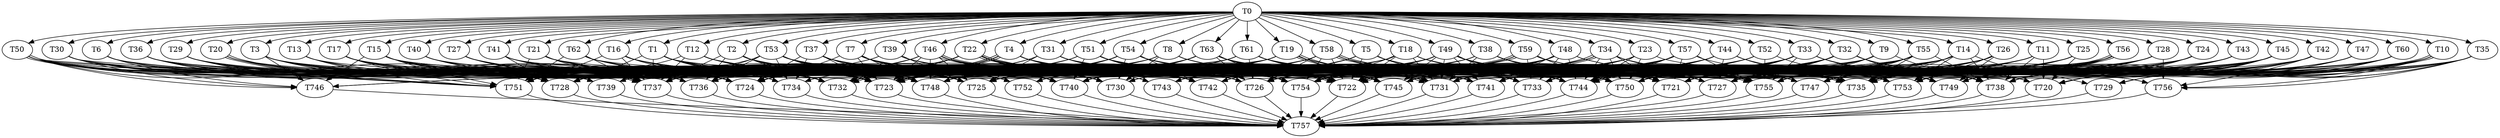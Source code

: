 digraph DAG_Schedule {
  T0 [size="1", overhead="0.0", color="black"]
  T0 -> T1 [size="1", color="black"]
  T0 -> T2 [size="1", color="black"]
  T0 -> T3 [size="1", color="black"]
  T0 -> T4 [size="1", color="black"]
  T0 -> T5 [size="1", color="black"]
  T0 -> T6 [size="1", color="black"]
  T0 -> T7 [size="1", color="black"]
  T0 -> T8 [size="1", color="black"]
  T0 -> T9 [size="1", color="black"]
  T0 -> T10 [size="1", color="black"]
  T0 -> T11 [size="1", color="black"]
  T0 -> T12 [size="1", color="black"]
  T0 -> T13 [size="1", color="black"]
  T0 -> T14 [size="1", color="black"]
  T0 -> T15 [size="1", color="black"]
  T0 -> T16 [size="1", color="black"]
  T0 -> T17 [size="1", color="black"]
  T0 -> T18 [size="1", color="black"]
  T0 -> T19 [size="1", color="black"]
  T0 -> T20 [size="1", color="black"]
  T0 -> T21 [size="1", color="black"]
  T0 -> T22 [size="1", color="black"]
  T0 -> T23 [size="1", color="black"]
  T0 -> T24 [size="1", color="black"]
  T0 -> T25 [size="1", color="black"]
  T0 -> T26 [size="1", color="black"]
  T0 -> T27 [size="1", color="black"]
  T0 -> T28 [size="1", color="black"]
  T0 -> T29 [size="1", color="black"]
  T0 -> T30 [size="1", color="black"]
  T0 -> T31 [size="1", color="black"]
  T0 -> T32 [size="1", color="black"]
  T0 -> T33 [size="1", color="black"]
  T0 -> T34 [size="1", color="black"]
  T0 -> T35 [size="1", color="black"]
  T0 -> T36 [size="1", color="black"]
  T0 -> T37 [size="1", color="black"]
  T0 -> T38 [size="1", color="black"]
  T0 -> T39 [size="1", color="black"]
  T0 -> T40 [size="1", color="black"]
  T0 -> T41 [size="1", color="black"]
  T0 -> T42 [size="1", color="black"]
  T0 -> T43 [size="1", color="black"]
  T0 -> T44 [size="1", color="black"]
  T0 -> T45 [size="1", color="black"]
  T0 -> T46 [size="1", color="black"]
  T0 -> T47 [size="1", color="black"]
  T0 -> T48 [size="1", color="black"]
  T0 -> T49 [size="1", color="black"]
  T0 -> T50 [size="1", color="black"]
  T0 -> T51 [size="1", color="black"]
  T0 -> T52 [size="1", color="black"]
  T0 -> T53 [size="1", color="black"]
  T0 -> T54 [size="1", color="black"]
  T0 -> T55 [size="1", color="black"]
  T0 -> T56 [size="1", color="black"]
  T0 -> T57 [size="1", color="black"]
  T0 -> T58 [size="1", color="black"]
  T0 -> T59 [size="1", color="black"]
  T0 -> T60 [size="1", color="black"]
  T0 -> T61 [size="1", color="black"]
  T0 -> T62 [size="1", color="black"]
  T0 -> T63 [size="1", color="black"]
  T1 [size="1074", overhead="0.14", color="black"]
  T1 -> T732 [size="1074", color="black"]
  T1 -> T755 [size="1074", color="black"]
  T1 -> T728 [size="1074", color="black"]
  T1 -> T723 [size="1074", color="black"]
  T1 -> T741 [size="1074", color="black"]
  T1 -> T733 [size="1074", color="black"]
  T1 -> T734 [size="1074", color="black"]
  T1 -> T737 [size="1074", color="black"]
  T1 -> T740 [size="1074", color="black"]
  T1 -> T748 [size="1074", color="black"]
  T1 -> T735 [size="1074", color="black"]
  T1 -> T726 [size="1074", color="black"]
  T2 [size="251", overhead="0.06", color="black"]
  T2 -> T726 [size="251", color="black"]
  T2 -> T732 [size="251", color="black"]
  T2 -> T733 [size="251", color="black"]
  T2 -> T744 [size="251", color="black"]
  T2 -> T742 [size="251", color="black"]
  T2 -> T736 [size="251", color="black"]
  T2 -> T747 [size="251", color="black"]
  T2 -> T737 [size="251", color="black"]
  T2 -> T731 [size="251", color="black"]
  T2 -> T740 [size="251", color="black"]
  T2 -> T723 [size="251", color="black"]
  T3 [size="1074", overhead="0.13", color="black"]
  T3 -> T737 [size="1074", color="black"]
  T3 -> T739 [size="1074", color="black"]
  T3 -> T732 [size="1074", color="black"]
  T3 -> T720 [size="1074", color="black"]
  T3 -> T725 [size="1074", color="black"]
  T3 -> T723 [size="1074", color="black"]
  T3 -> T742 [size="1074", color="black"]
  T3 -> T748 [size="1074", color="black"]
  T3 -> T754 [size="1074", color="black"]
  T3 -> T746 [size="1074", color="black"]
  T3 -> T733 [size="1074", color="black"]
  T3 -> T740 [size="1074", color="black"]
  T4 [size="8", overhead="0.1", color="black"]
  T4 -> T733 [size="8", color="black"]
  T4 -> T745 [size="8", color="black"]
  T4 -> T753 [size="8", color="black"]
  T4 -> T743 [size="8", color="black"]
  T4 -> T732 [size="8", color="black"]
  T4 -> T723 [size="8", color="black"]
  T4 -> T732 [size="8", color="black"]
  T4 -> T754 [size="8", color="black"]
  T4 -> T737 [size="8", color="black"]
  T4 -> T735 [size="8", color="black"]
  T4 -> T722 [size="8", color="black"]
  T5 [size="213", overhead="0.11", color="black"]
  T5 -> T743 [size="213", color="black"]
  T5 -> T748 [size="213", color="black"]
  T5 -> T725 [size="213", color="black"]
  T5 -> T735 [size="213", color="black"]
  T5 -> T744 [size="213", color="black"]
  T5 -> T741 [size="213", color="black"]
  T5 -> T732 [size="213", color="black"]
  T5 -> T722 [size="213", color="black"]
  T5 -> T750 [size="213", color="black"]
  T5 -> T740 [size="213", color="black"]
  T6 [size="2", overhead="0.11", color="black"]
  T6 -> T744 [size="2", color="black"]
  T6 -> T725 [size="2", color="black"]
  T6 -> T746 [size="2", color="black"]
  T6 -> T724 [size="2", color="black"]
  T6 -> T748 [size="2", color="black"]
  T6 -> T723 [size="2", color="black"]
  T6 -> T751 [size="2", color="black"]
  T7 [size="1074", overhead="0.18", color="black"]
  T7 -> T731 [size="1074", color="black"]
  T7 -> T748 [size="1074", color="black"]
  T7 -> T750 [size="1074", color="black"]
  T7 -> T744 [size="1074", color="black"]
  T7 -> T730 [size="1074", color="black"]
  T7 -> T754 [size="1074", color="black"]
  T7 -> T723 [size="1074", color="black"]
  T7 -> T725 [size="1074", color="black"]
  T7 -> T741 [size="1074", color="black"]
  T7 -> T740 [size="1074", color="black"]
  T7 -> T724 [size="1074", color="black"]
  T8 [size="194", overhead="0.02", color="black"]
  T8 -> T733 [size="194", color="black"]
  T8 -> T731 [size="194", color="black"]
  T8 -> T728 [size="194", color="black"]
  T8 -> T721 [size="194", color="black"]
  T8 -> T744 [size="194", color="black"]
  T8 -> T741 [size="194", color="black"]
  T8 -> T730 [size="194", color="black"]
  T8 -> T750 [size="194", color="black"]
  T8 -> T732 [size="194", color="black"]
  T8 -> T723 [size="194", color="black"]
  T8 -> T724 [size="194", color="black"]
  T9 [size="285", overhead="0.04", color="black"]
  T9 -> T742 [size="285", color="black"]
  T9 -> T750 [size="285", color="black"]
  T9 -> T738 [size="285", color="black"]
  T9 -> T754 [size="285", color="black"]
  T9 -> T731 [size="285", color="black"]
  T9 -> T744 [size="285", color="black"]
  T9 -> T755 [size="285", color="black"]
  T9 -> T724 [size="285", color="black"]
  T10 [size="502", overhead="0.05", color="black"]
  T10 -> T735 [size="502", color="black"]
  T10 -> T748 [size="502", color="black"]
  T10 -> T744 [size="502", color="black"]
  T10 -> T755 [size="502", color="black"]
  T10 -> T738 [size="502", color="black"]
  T10 -> T750 [size="502", color="black"]
  T10 -> T749 [size="502", color="black"]
  T10 -> T731 [size="502", color="black"]
  T10 -> T756 [size="502", color="black"]
  T10 -> T744 [size="502", color="black"]
  T11 [size="2", overhead="0.18", color="black"]
  T11 -> T738 [size="2", color="black"]
  T11 -> T722 [size="2", color="black"]
  T11 -> T731 [size="2", color="black"]
  T11 -> T733 [size="2", color="black"]
  T11 -> T744 [size="2", color="black"]
  T11 -> T726 [size="2", color="black"]
  T11 -> T741 [size="2", color="black"]
  T11 -> T720 [size="2", color="black"]
  T11 -> T748 [size="2", color="black"]
  T12 [size="134", overhead="0.1", color="black"]
  T12 -> T751 [size="134", color="black"]
  T12 -> T725 [size="134", color="black"]
  T12 -> T731 [size="134", color="black"]
  T12 -> T737 [size="134", color="black"]
  T12 -> T730 [size="134", color="black"]
  T12 -> T755 [size="134", color="black"]
  T12 -> T744 [size="134", color="black"]
  T12 -> T733 [size="134", color="black"]
  T12 -> T723 [size="134", color="black"]
  T13 [size="45", overhead="0.17", color="black"]
  T13 -> T724 [size="45", color="black"]
  T13 -> T750 [size="45", color="black"]
  T13 -> T751 [size="45", color="black"]
  T13 -> T754 [size="45", color="black"]
  T14 [size="783", overhead="0.08", color="black"]
  T14 -> T750 [size="783", color="black"]
  T14 -> T722 [size="783", color="black"]
  T14 -> T748 [size="783", color="black"]
  T14 -> T741 [size="783", color="black"]
  T14 -> T735 [size="783", color="black"]
  T14 -> T721 [size="783", color="black"]
  T14 -> T737 [size="783", color="black"]
  T14 -> T733 [size="783", color="black"]
  T14 -> T738 [size="783", color="black"]
  T14 -> T753 [size="783", color="black"]
  T14 -> T729 [size="783", color="black"]
  T14 -> T751 [size="783", color="black"]
  T14 -> T754 [size="783", color="black"]
  T15 [size="1074", overhead="0.12", color="black"]
  T15 -> T748 [size="1074", color="black"]
  T15 -> T733 [size="1074", color="black"]
  T15 -> T750 [size="1074", color="black"]
  T15 -> T731 [size="1074", color="black"]
  T15 -> T724 [size="1074", color="black"]
  T15 -> T725 [size="1074", color="black"]
  T15 -> T754 [size="1074", color="black"]
  T15 -> T737 [size="1074", color="black"]
  T15 -> T751 [size="1074", color="black"]
  T15 -> T741 [size="1074", color="black"]
  T15 -> T744 [size="1074", color="black"]
  T15 -> T746 [size="1074", color="black"]
  T15 -> T728 [size="1074", color="black"]
  T16 [size="37", overhead="0.0", color="black"]
  T16 -> T751 [size="37", color="black"]
  T16 -> T725 [size="37", color="black"]
  T16 -> T745 [size="37", color="black"]
  T16 -> T737 [size="37", color="black"]
  T16 -> T722 [size="37", color="black"]
  T16 -> T730 [size="37", color="black"]
  T16 -> T724 [size="37", color="black"]
  T16 -> T744 [size="37", color="black"]
  T16 -> T731 [size="37", color="black"]
  T16 -> T754 [size="37", color="black"]
  T16 -> T740 [size="37", color="black"]
  T17 [size="34", overhead="0.06", color="black"]
  T17 -> T748 [size="34", color="black"]
  T17 -> T745 [size="34", color="black"]
  T17 -> T722 [size="34", color="black"]
  T17 -> T738 [size="34", color="black"]
  T17 -> T751 [size="34", color="black"]
  T17 -> T724 [size="34", color="black"]
  T17 -> T737 [size="34", color="black"]
  T17 -> T739 [size="34", color="black"]
  T17 -> T731 [size="34", color="black"]
  T17 -> T754 [size="34", color="black"]
  T18 [size="134", overhead="0.18", color="black"]
  T18 -> T752 [size="134", color="black"]
  T18 -> T744 [size="134", color="black"]
  T18 -> T721 [size="134", color="black"]
  T18 -> T724 [size="134", color="black"]
  T18 -> T737 [size="134", color="black"]
  T18 -> T754 [size="134", color="black"]
  T18 -> T753 [size="134", color="black"]
  T18 -> T722 [size="134", color="black"]
  T18 -> T731 [size="134", color="black"]
  T19 [size="783", overhead="0.07", color="black"]
  T19 -> T744 [size="783", color="black"]
  T19 -> T725 [size="783", color="black"]
  T19 -> T731 [size="783", color="black"]
  T19 -> T747 [size="783", color="black"]
  T19 -> T737 [size="783", color="black"]
  T19 -> T745 [size="783", color="black"]
  T19 -> T731 [size="783", color="black"]
  T19 -> T748 [size="783", color="black"]
  T19 -> T727 [size="783", color="black"]
  T19 -> T746 [size="783", color="black"]
  T19 -> T752 [size="783", color="black"]
  T19 -> T750 [size="783", color="black"]
  T20 [size="4", overhead="0.16", color="black"]
  T20 -> T749 [size="4", color="black"]
  T20 -> T737 [size="4", color="black"]
  T20 -> T737 [size="4", color="black"]
  T20 -> T739 [size="4", color="black"]
  T20 -> T732 [size="4", color="black"]
  T20 -> T754 [size="4", color="black"]
  T20 -> T723 [size="4", color="black"]
  T20 -> T730 [size="4", color="black"]
  T21 [size="562", overhead="0.04", color="black"]
  T21 -> T721 [size="562", color="black"]
  T21 -> T744 [size="562", color="black"]
  T21 -> T748 [size="562", color="black"]
  T21 -> T734 [size="562", color="black"]
  T21 -> T754 [size="562", color="black"]
  T21 -> T737 [size="562", color="black"]
  T21 -> T722 [size="562", color="black"]
  T21 -> T745 [size="562", color="black"]
  T21 -> T725 [size="562", color="black"]
  T21 -> T732 [size="562", color="black"]
  T21 -> T752 [size="562", color="black"]
  T21 -> T751 [size="562", color="black"]
  T22 [size="443", overhead="0.15", color="black"]
  T22 -> T730 [size="443", color="black"]
  T22 -> T751 [size="443", color="black"]
  T22 -> T749 [size="443", color="black"]
  T22 -> T754 [size="443", color="black"]
  T22 -> T732 [size="443", color="black"]
  T22 -> T722 [size="443", color="black"]
  T22 -> T745 [size="443", color="black"]
  T22 -> T736 [size="443", color="black"]
  T22 -> T722 [size="443", color="black"]
  T22 -> T740 [size="443", color="black"]
  T22 -> T755 [size="443", color="black"]
  T23 [size="16", overhead="0.14", color="black"]
  T23 -> T726 [size="16", color="black"]
  T23 -> T725 [size="16", color="black"]
  T23 -> T744 [size="16", color="black"]
  T23 -> T731 [size="16", color="black"]
  T23 -> T745 [size="16", color="black"]
  T23 -> T756 [size="16", color="black"]
  T23 -> T754 [size="16", color="black"]
  T23 -> T750 [size="16", color="black"]
  T23 -> T740 [size="16", color="black"]
  T24 [size="1", overhead="0.17", color="black"]
  T24 -> T753 [size="1", color="black"]
  T24 -> T754 [size="1", color="black"]
  T24 -> T733 [size="1", color="black"]
  T24 -> T740 [size="1", color="black"]
  T24 -> T755 [size="1", color="black"]
  T24 -> T750 [size="1", color="black"]
  T24 -> T720 [size="1", color="black"]
  T24 -> T731 [size="1", color="black"]
  T24 -> T744 [size="1", color="black"]
  T24 -> T730 [size="1", color="black"]
  T25 [size="475", overhead="0.1", color="black"]
  T25 -> T755 [size="475", color="black"]
  T25 -> T721 [size="475", color="black"]
  T25 -> T722 [size="475", color="black"]
  T25 -> T742 [size="475", color="black"]
  T25 -> T740 [size="475", color="black"]
  T25 -> T720 [size="475", color="black"]
  T25 -> T750 [size="475", color="black"]
  T25 -> T754 [size="475", color="black"]
  T25 -> T735 [size="475", color="black"]
  T25 -> T745 [size="475", color="black"]
  T26 [size="11", overhead="0.09", color="black"]
  T26 -> T727 [size="11", color="black"]
  T26 -> T755 [size="11", color="black"]
  T26 -> T753 [size="11", color="black"]
  T26 -> T748 [size="11", color="black"]
  T26 -> T725 [size="11", color="black"]
  T26 -> T722 [size="11", color="black"]
  T26 -> T749 [size="11", color="black"]
  T26 -> T740 [size="11", color="black"]
  T26 -> T750 [size="11", color="black"]
  T27 [size="4", overhead="0.08", color="black"]
  T27 -> T737 [size="4", color="black"]
  T27 -> T736 [size="4", color="black"]
  T27 -> T731 [size="4", color="black"]
  T27 -> T724 [size="4", color="black"]
  T27 -> T726 [size="4", color="black"]
  T27 -> T748 [size="4", color="black"]
  T27 -> T754 [size="4", color="black"]
  T27 -> T722 [size="4", color="black"]
  T28 [size="2", overhead="0.01", color="black"]
  T28 -> T756 [size="2", color="black"]
  T28 -> T751 [size="2", color="black"]
  T28 -> T731 [size="2", color="black"]
  T28 -> T749 [size="2", color="black"]
  T28 -> T733 [size="2", color="black"]
  T28 -> T754 [size="2", color="black"]
  T28 -> T747 [size="2", color="black"]
  T28 -> T741 [size="2", color="black"]
  T28 -> T722 [size="2", color="black"]
  T29 [size="33", overhead="0.06", color="black"]
  T29 -> T753 [size="33", color="black"]
  T29 -> T740 [size="33", color="black"]
  T29 -> T723 [size="33", color="black"]
  T29 -> T728 [size="33", color="black"]
  T29 -> T736 [size="33", color="black"]
  T29 -> T725 [size="33", color="black"]
  T29 -> T724 [size="33", color="black"]
  T29 -> T726 [size="33", color="black"]
  T29 -> T751 [size="33", color="black"]
  T30 [size="1074", overhead="0.02", color="black"]
  T30 -> T742 [size="1074", color="black"]
  T30 -> T736 [size="1074", color="black"]
  T30 -> T740 [size="1074", color="black"]
  T30 -> T724 [size="1074", color="black"]
  T30 -> T751 [size="1074", color="black"]
  T30 -> T746 [size="1074", color="black"]
  T30 -> T723 [size="1074", color="black"]
  T30 -> T732 [size="1074", color="black"]
  T30 -> T733 [size="1074", color="black"]
  T31 [size="550", overhead="0.02", color="black"]
  T31 -> T742 [size="550", color="black"]
  T31 -> T745 [size="550", color="black"]
  T31 -> T750 [size="550", color="black"]
  T31 -> T733 [size="550", color="black"]
  T31 -> T725 [size="550", color="black"]
  T31 -> T723 [size="550", color="black"]
  T31 -> T732 [size="550", color="black"]
  T32 [size="652", overhead="0.08", color="black"]
  T32 -> T720 [size="652", color="black"]
  T32 -> T721 [size="652", color="black"]
  T32 -> T726 [size="652", color="black"]
  T32 -> T727 [size="652", color="black"]
  T32 -> T754 [size="652", color="black"]
  T32 -> T725 [size="652", color="black"]
  T32 -> T738 [size="652", color="black"]
  T32 -> T750 [size="652", color="black"]
  T32 -> T730 [size="652", color="black"]
  T32 -> T732 [size="652", color="black"]
  T32 -> T749 [size="652", color="black"]
  T32 -> T722 [size="652", color="black"]
  T32 -> T723 [size="652", color="black"]
  T33 [size="550", overhead="0.08", color="black"]
  T33 -> T724 [size="550", color="black"]
  T33 -> T749 [size="550", color="black"]
  T33 -> T745 [size="550", color="black"]
  T33 -> T755 [size="550", color="black"]
  T33 -> T721 [size="550", color="black"]
  T33 -> T726 [size="550", color="black"]
  T33 -> T730 [size="550", color="black"]
  T33 -> T720 [size="550", color="black"]
  T33 -> T752 [size="550", color="black"]
  T33 -> T738 [size="550", color="black"]
  T33 -> T750 [size="550", color="black"]
  T33 -> T722 [size="550", color="black"]
  T33 -> T725 [size="550", color="black"]
  T33 -> T723 [size="550", color="black"]
  T34 [size="2", overhead="0.01", color="black"]
  T34 -> T755 [size="2", color="black"]
  T34 -> T744 [size="2", color="black"]
  T34 -> T722 [size="2", color="black"]
  T34 -> T748 [size="2", color="black"]
  T34 -> T738 [size="2", color="black"]
  T34 -> T726 [size="2", color="black"]
  T34 -> T721 [size="2", color="black"]
  T34 -> T743 [size="2", color="black"]
  T34 -> T722 [size="2", color="black"]
  T34 -> T730 [size="2", color="black"]
  T34 -> T750 [size="2", color="black"]
  T34 -> T740 [size="2", color="black"]
  T35 [size="69", overhead="0.13", color="black"]
  T35 -> T756 [size="69", color="black"]
  T35 -> T747 [size="69", color="black"]
  T35 -> T724 [size="69", color="black"]
  T35 -> T740 [size="69", color="black"]
  T35 -> T735 [size="69", color="black"]
  T35 -> T720 [size="69", color="black"]
  T35 -> T749 [size="69", color="black"]
  T35 -> T744 [size="69", color="black"]
  T36 [size="210", overhead="0.15", color="black"]
  T36 -> T736 [size="210", color="black"]
  T36 -> T740 [size="210", color="black"]
  T36 -> T732 [size="210", color="black"]
  T36 -> T722 [size="210", color="black"]
  T36 -> T751 [size="210", color="black"]
  T36 -> T724 [size="210", color="black"]
  T36 -> T730 [size="210", color="black"]
  T36 -> T728 [size="210", color="black"]
  T36 -> T737 [size="210", color="black"]
  T36 -> T750 [size="210", color="black"]
  T37 [size="783", overhead="0.09", color="black"]
  T37 -> T723 [size="783", color="black"]
  T37 -> T744 [size="783", color="black"]
  T37 -> T748 [size="783", color="black"]
  T37 -> T724 [size="783", color="black"]
  T37 -> T745 [size="783", color="black"]
  T37 -> T727 [size="783", color="black"]
  T37 -> T755 [size="783", color="black"]
  T37 -> T734 [size="783", color="black"]
  T37 -> T752 [size="783", color="black"]
  T38 [size="9", overhead="0.09", color="black"]
  T38 -> T747 [size="9", color="black"]
  T38 -> T731 [size="9", color="black"]
  T38 -> T724 [size="9", color="black"]
  T38 -> T749 [size="9", color="black"]
  T38 -> T730 [size="9", color="black"]
  T38 -> T732 [size="9", color="black"]
  T38 -> T750 [size="9", color="black"]
  T38 -> T748 [size="9", color="black"]
  T38 -> T755 [size="9", color="black"]
  T39 [size="550", overhead="0.08", color="black"]
  T39 -> T751 [size="550", color="black"]
  T39 -> T725 [size="550", color="black"]
  T39 -> T735 [size="550", color="black"]
  T39 -> T754 [size="550", color="black"]
  T39 -> T728 [size="550", color="black"]
  T39 -> T747 [size="550", color="black"]
  T39 -> T722 [size="550", color="black"]
  T40 [size="35", overhead="0.09", color="black"]
  T40 -> T737 [size="35", color="black"]
  T40 -> T748 [size="35", color="black"]
  T40 -> T723 [size="35", color="black"]
  T40 -> T735 [size="35", color="black"]
  T40 -> T725 [size="35", color="black"]
  T40 -> T730 [size="35", color="black"]
  T41 [size="29", overhead="0.18", color="black"]
  T41 -> T725 [size="29", color="black"]
  T41 -> T740 [size="29", color="black"]
  T41 -> T724 [size="29", color="black"]
  T41 -> T728 [size="29", color="black"]
  T41 -> T750 [size="29", color="black"]
  T41 -> T748 [size="29", color="black"]
  T41 -> T731 [size="29", color="black"]
  T42 [size="106", overhead="0.04", color="black"]
  T42 -> T735 [size="106", color="black"]
  T42 -> T756 [size="106", color="black"]
  T42 -> T731 [size="106", color="black"]
  T42 -> T742 [size="106", color="black"]
  T42 -> T725 [size="106", color="black"]
  T42 -> T753 [size="106", color="black"]
  T42 -> T727 [size="106", color="black"]
  T42 -> T754 [size="106", color="black"]
  T42 -> T738 [size="106", color="black"]
  T42 -> T744 [size="106", color="black"]
  T43 [size="7", overhead="0.13", color="black"]
  T43 -> T731 [size="7", color="black"]
  T43 -> T747 [size="7", color="black"]
  T43 -> T744 [size="7", color="black"]
  T43 -> T723 [size="7", color="black"]
  T43 -> T745 [size="7", color="black"]
  T43 -> T735 [size="7", color="black"]
  T43 -> T749 [size="7", color="black"]
  T43 -> T733 [size="7", color="black"]
  T44 [size="7", overhead="0.2", color="black"]
  T44 -> T735 [size="7", color="black"]
  T44 -> T741 [size="7", color="black"]
  T44 -> T733 [size="7", color="black"]
  T44 -> T732 [size="7", color="black"]
  T44 -> T742 [size="7", color="black"]
  T44 -> T739 [size="7", color="black"]
  T44 -> T731 [size="7", color="black"]
  T44 -> T749 [size="7", color="black"]
  T44 -> T727 [size="7", color="black"]
  T45 [size="1074", overhead="0.12", color="black"]
  T45 -> T748 [size="1074", color="black"]
  T45 -> T740 [size="1074", color="black"]
  T45 -> T727 [size="1074", color="black"]
  T45 -> T720 [size="1074", color="black"]
  T45 -> T755 [size="1074", color="black"]
  T45 -> T749 [size="1074", color="black"]
  T45 -> T723 [size="1074", color="black"]
  T45 -> T726 [size="1074", color="black"]
  T45 -> T733 [size="1074", color="black"]
  T45 -> T738 [size="1074", color="black"]
  T45 -> T741 [size="1074", color="black"]
  T45 -> T729 [size="1074", color="black"]
  T45 -> T737 [size="1074", color="black"]
  T45 -> T735 [size="1074", color="black"]
  T45 -> T750 [size="1074", color="black"]
  T45 -> T721 [size="1074", color="black"]
  T46 [size="38", overhead="0.13", color="black"]
  T46 -> T737 [size="38", color="black"]
  T46 -> T724 [size="38", color="black"]
  T46 -> T739 [size="38", color="black"]
  T46 -> T743 [size="38", color="black"]
  T46 -> T725 [size="38", color="black"]
  T46 -> T723 [size="38", color="black"]
  T46 -> T749 [size="38", color="black"]
  T46 -> T735 [size="38", color="black"]
  T46 -> T748 [size="38", color="black"]
  T46 -> T750 [size="38", color="black"]
  T46 -> T722 [size="38", color="black"]
  T46 -> T755 [size="38", color="black"]
  T46 -> T731 [size="38", color="black"]
  T46 -> T740 [size="38", color="black"]
  T46 -> T735 [size="38", color="black"]
  T46 -> T728 [size="38", color="black"]
  T47 [size="12", overhead="0.09", color="black"]
  T47 -> T744 [size="12", color="black"]
  T47 -> T731 [size="12", color="black"]
  T47 -> T749 [size="12", color="black"]
  T47 -> T721 [size="12", color="black"]
  T47 -> T750 [size="12", color="black"]
  T47 -> T738 [size="12", color="black"]
  T48 [size="273", overhead="0.06", color="black"]
  T48 -> T722 [size="273", color="black"]
  T48 -> T740 [size="273", color="black"]
  T48 -> T744 [size="273", color="black"]
  T48 -> T737 [size="273", color="black"]
  T48 -> T738 [size="273", color="black"]
  T48 -> T741 [size="273", color="black"]
  T48 -> T733 [size="273", color="black"]
  T48 -> T725 [size="273", color="black"]
  T48 -> T726 [size="273", color="black"]
  T48 -> T745 [size="273", color="black"]
  T48 -> T749 [size="273", color="black"]
  T48 -> T731 [size="273", color="black"]
  T49 [size="210", overhead="0.03", color="black"]
  T49 -> T745 [size="210", color="black"]
  T49 -> T723 [size="210", color="black"]
  T49 -> T740 [size="210", color="black"]
  T49 -> T741 [size="210", color="black"]
  T49 -> T728 [size="210", color="black"]
  T49 -> T731 [size="210", color="black"]
  T49 -> T755 [size="210", color="black"]
  T49 -> T725 [size="210", color="black"]
  T49 -> T747 [size="210", color="black"]
  T49 -> T744 [size="210", color="black"]
  T49 -> T742 [size="210", color="black"]
  T49 -> T726 [size="210", color="black"]
  T49 -> T749 [size="210", color="black"]
  T49 -> T733 [size="210", color="black"]
  T49 -> T750 [size="210", color="black"]
  T49 -> T737 [size="210", color="black"]
  T50 [size="1", overhead="0.18", color="black"]
  T50 -> T726 [size="1", color="black"]
  T50 -> T739 [size="1", color="black"]
  T50 -> T740 [size="1", color="black"]
  T50 -> T724 [size="1", color="black"]
  T50 -> T756 [size="1", color="black"]
  T50 -> T736 [size="1", color="black"]
  T50 -> T723 [size="1", color="black"]
  T50 -> T737 [size="1", color="black"]
  T50 -> T746 [size="1", color="black"]
  T50 -> T748 [size="1", color="black"]
  T50 -> T742 [size="1", color="black"]
  T50 -> T728 [size="1", color="black"]
  T50 -> T751 [size="1", color="black"]
  T50 -> T737 [size="1", color="black"]
  T51 [size="8", overhead="0.14", color="black"]
  T51 -> T740 [size="8", color="black"]
  T51 -> T722 [size="8", color="black"]
  T51 -> T749 [size="8", color="black"]
  T51 -> T742 [size="8", color="black"]
  T51 -> T726 [size="8", color="black"]
  T51 -> T744 [size="8", color="black"]
  T51 -> T723 [size="8", color="black"]
  T51 -> T737 [size="8", color="black"]
  T52 [size="62", overhead="0.07", color="black"]
  T52 -> T740 [size="62", color="black"]
  T52 -> T722 [size="62", color="black"]
  T52 -> T755 [size="62", color="black"]
  T52 -> T723 [size="62", color="black"]
  T52 -> T753 [size="62", color="black"]
  T52 -> T733 [size="62", color="black"]
  T53 [size="1074", overhead="0.13", color="black"]
  T53 -> T745 [size="1074", color="black"]
  T53 -> T725 [size="1074", color="black"]
  T53 -> T754 [size="1074", color="black"]
  T53 -> T736 [size="1074", color="black"]
  T53 -> T748 [size="1074", color="black"]
  T53 -> T747 [size="1074", color="black"]
  T53 -> T728 [size="1074", color="black"]
  T53 -> T734 [size="1074", color="black"]
  T53 -> T742 [size="1074", color="black"]
  T53 -> T750 [size="1074", color="black"]
  T53 -> T721 [size="1074", color="black"]
  T53 -> T733 [size="1074", color="black"]
  T53 -> T727 [size="1074", color="black"]
  T53 -> T722 [size="1074", color="black"]
  T53 -> T737 [size="1074", color="black"]
  T53 -> T723 [size="1074", color="black"]
  T54 [size="550", overhead="0.05", color="black"]
  T54 -> T741 [size="550", color="black"]
  T54 -> T722 [size="550", color="black"]
  T54 -> T735 [size="550", color="black"]
  T54 -> T731 [size="550", color="black"]
  T54 -> T750 [size="550", color="black"]
  T54 -> T744 [size="550", color="black"]
  T54 -> T734 [size="550", color="black"]
  T54 -> T736 [size="550", color="black"]
  T54 -> T721 [size="550", color="black"]
  T54 -> T748 [size="550", color="black"]
  T54 -> T724 [size="550", color="black"]
  T54 -> T725 [size="550", color="black"]
  T54 -> T723 [size="550", color="black"]
  T54 -> T730 [size="550", color="black"]
  T54 -> T742 [size="550", color="black"]
  T54 -> T745 [size="550", color="black"]
  T55 [size="1", overhead="0.14", color="black"]
  T55 -> T721 [size="1", color="black"]
  T55 -> T722 [size="1", color="black"]
  T55 -> T747 [size="1", color="black"]
  T55 -> T754 [size="1", color="black"]
  T55 -> T735 [size="1", color="black"]
  T55 -> T740 [size="1", color="black"]
  T55 -> T724 [size="1", color="black"]
  T55 -> T755 [size="1", color="black"]
  T55 -> T736 [size="1", color="black"]
  T55 -> T745 [size="1", color="black"]
  T55 -> T733 [size="1", color="black"]
  T55 -> T744 [size="1", color="black"]
  T55 -> T738 [size="1", color="black"]
  T55 -> T750 [size="1", color="black"]
  T56 [size="59", overhead="0.18", color="black"]
  T56 -> T742 [size="59", color="black"]
  T56 -> T739 [size="59", color="black"]
  T56 -> T753 [size="59", color="black"]
  T56 -> T755 [size="59", color="black"]
  T56 -> T733 [size="59", color="black"]
  T56 -> T725 [size="59", color="black"]
  T56 -> T750 [size="59", color="black"]
  T56 -> T754 [size="59", color="black"]
  T56 -> T738 [size="59", color="black"]
  T56 -> T735 [size="59", color="black"]
  T56 -> T736 [size="59", color="black"]
  T56 -> T745 [size="59", color="black"]
  T56 -> T722 [size="59", color="black"]
  T56 -> T735 [size="59", color="black"]
  T56 -> T747 [size="59", color="black"]
  T56 -> T749 [size="59", color="black"]
  T57 [size="1074", overhead="0.06", color="black"]
  T57 -> T738 [size="1074", color="black"]
  T57 -> T736 [size="1074", color="black"]
  T57 -> T755 [size="1074", color="black"]
  T57 -> T754 [size="1074", color="black"]
  T57 -> T748 [size="1074", color="black"]
  T57 -> T741 [size="1074", color="black"]
  T57 -> T733 [size="1074", color="black"]
  T57 -> T725 [size="1074", color="black"]
  T57 -> T745 [size="1074", color="black"]
  T57 -> T721 [size="1074", color="black"]
  T57 -> T744 [size="1074", color="black"]
  T58 [size="783", overhead="0.12", color="black"]
  T58 -> T726 [size="783", color="black"]
  T58 -> T755 [size="783", color="black"]
  T58 -> T723 [size="783", color="black"]
  T58 -> T741 [size="783", color="black"]
  T58 -> T751 [size="783", color="black"]
  T58 -> T754 [size="783", color="black"]
  T58 -> T755 [size="783", color="black"]
  T58 -> T725 [size="783", color="black"]
  T58 -> T748 [size="783", color="black"]
  T58 -> T738 [size="783", color="black"]
  T58 -> T722 [size="783", color="black"]
  T59 [size="1074", overhead="0.19", color="black"]
  T59 -> T750 [size="1074", color="black"]
  T59 -> T733 [size="1074", color="black"]
  T59 -> T753 [size="1074", color="black"]
  T59 -> T749 [size="1074", color="black"]
  T59 -> T738 [size="1074", color="black"]
  T59 -> T723 [size="1074", color="black"]
  T59 -> T732 [size="1074", color="black"]
  T59 -> T752 [size="1074", color="black"]
  T59 -> T742 [size="1074", color="black"]
  T59 -> T730 [size="1074", color="black"]
  T59 -> T754 [size="1074", color="black"]
  T59 -> T723 [size="1074", color="black"]
  T60 [size="29", overhead="0.17", color="black"]
  T60 -> T749 [size="29", color="black"]
  T60 -> T735 [size="29", color="black"]
  T60 -> T738 [size="29", color="black"]
  T60 -> T730 [size="29", color="black"]
  T60 -> T727 [size="29", color="black"]
  T60 -> T753 [size="29", color="black"]
  T60 -> T723 [size="29", color="black"]
  T60 -> T724 [size="29", color="black"]
  T60 -> T750 [size="29", color="black"]
  T60 -> T729 [size="29", color="black"]
  T61 [size="900", overhead="0.18", color="black"]
  T61 -> T750 [size="900", color="black"]
  T61 -> T735 [size="900", color="black"]
  T61 -> T727 [size="900", color="black"]
  T61 -> T748 [size="900", color="black"]
  T61 -> T732 [size="900", color="black"]
  T61 -> T725 [size="900", color="black"]
  T61 -> T746 [size="900", color="black"]
  T61 -> T726 [size="900", color="black"]
  T61 -> T741 [size="900", color="black"]
  T61 -> T745 [size="900", color="black"]
  T62 [size="550", overhead="0.13", color="black"]
  T62 -> T752 [size="550", color="black"]
  T62 -> T723 [size="550", color="black"]
  T62 -> T748 [size="550", color="black"]
  T62 -> T727 [size="550", color="black"]
  T62 -> T737 [size="550", color="black"]
  T62 -> T751 [size="550", color="black"]
  T62 -> T721 [size="550", color="black"]
  T62 -> T722 [size="550", color="black"]
  T63 [size="69", overhead="0.12", color="black"]
  T63 -> T754 [size="69", color="black"]
  T63 -> T741 [size="69", color="black"]
  T63 -> T748 [size="69", color="black"]
  T63 -> T726 [size="69", color="black"]
  T63 -> T752 [size="69", color="black"]
  T63 -> T725 [size="69", color="black"]
  T63 -> T722 [size="69", color="black"]
  T63 -> T735 [size="69", color="black"]
  T63 -> T740 [size="69", color="black"]
  T63 -> T727 [size="69", color="black"]
  T63 -> T731 [size="69", color="black"]
  T63 -> T734 [size="69", color="black"]
  T720 [size="134", overhead="0.08", color="black"]
  T720 -> T757 [size="134", color="black"]
  T721 [size="299", overhead="0.04", color="black"]
  T721 -> T757 [size="299", color="black"]
  T722 [size="783", overhead="0.2", color="black"]
  T722 -> T757 [size="783", color="black"]
  T723 [size="105", overhead="0.07", color="black"]
  T723 -> T757 [size="105", color="black"]
  T724 [size="16", overhead="0.12", color="black"]
  T724 -> T757 [size="16", color="black"]
  T725 [size="9", overhead="0.16", color="black"]
  T725 -> T757 [size="9", color="black"]
  T726 [size="470", overhead="0.03", color="black"]
  T726 -> T757 [size="470", color="black"]
  T727 [size="69", overhead="0.14", color="black"]
  T727 -> T757 [size="69", color="black"]
  T728 [size="578", overhead="0.06", color="black"]
  T728 -> T757 [size="578", color="black"]
  T729 [size="134", overhead="0.03", color="black"]
  T729 -> T757 [size="134", color="black"]
  T730 [size="4", overhead="0.18", color="black"]
  T730 -> T757 [size="4", color="black"]
  T731 [size="19", overhead="0.12", color="black"]
  T731 -> T757 [size="19", color="black"]
  T732 [size="8", overhead="0.12", color="black"]
  T732 -> T757 [size="8", color="black"]
  T733 [size="9", overhead="0.03", color="black"]
  T733 -> T757 [size="9", color="black"]
  T734 [size="1316", overhead="0.04", color="black"]
  T734 -> T757 [size="1316", color="black"]
  T735 [size="1", overhead="0.18", color="black"]
  T735 -> T757 [size="1", color="black"]
  T736 [size="163", overhead="0.04", color="black"]
  T736 -> T757 [size="163", color="black"]
  T737 [size="25", overhead="0.11", color="black"]
  T737 -> T757 [size="25", color="black"]
  T738 [size="218", overhead="0.14", color="black"]
  T738 -> T757 [size="218", color="black"]
  T739 [size="15", overhead="0.04", color="black"]
  T739 -> T757 [size="15", color="black"]
  T740 [size="134", overhead="0.01", color="black"]
  T740 -> T757 [size="134", color="black"]
  T741 [size="163", overhead="0.19", color="black"]
  T741 -> T757 [size="163", color="black"]
  T742 [size="271", overhead="0.02", color="black"]
  T742 -> T757 [size="271", color="black"]
  T743 [size="184", overhead="0.01", color="black"]
  T743 -> T757 [size="184", color="black"]
  T744 [size="207", overhead="0.02", color="black"]
  T744 -> T757 [size="207", color="black"]
  T745 [size="5", overhead="0.02", color="black"]
  T745 -> T757 [size="5", color="black"]
  T746 [size="783", overhead="0.03", color="black"]
  T746 -> T757 [size="783", color="black"]
  T747 [size="695", overhead="0.14", color="black"]
  T747 -> T757 [size="695", color="black"]
  T748 [size="94", overhead="0.14", color="black"]
  T748 -> T757 [size="94", color="black"]
  T749 [size="376", overhead="0.11", color="black"]
  T749 -> T757 [size="376", color="black"]
  T750 [size="196", overhead="0.12", color="black"]
  T750 -> T757 [size="196", color="black"]
  T751 [size="30", overhead="0.05", color="black"]
  T751 -> T757 [size="30", color="black"]
  T752 [size="134", overhead="0.1", color="black"]
  T752 -> T757 [size="134", color="black"]
  T753 [size="21", overhead="0.13", color="black"]
  T753 -> T757 [size="21", color="black"]
  T754 [size="134", overhead="0.19", color="black"]
  T754 -> T757 [size="134", color="black"]
  T755 [size="4", overhead="0.09", color="black"]
  T755 -> T757 [size="4", color="black"]
  T756 [size="8", overhead="0.04", color="black"]
  T756 -> T757 [size="8", color="black"]
  T757 [size="1", overhead="0.0", color="black"]
}

